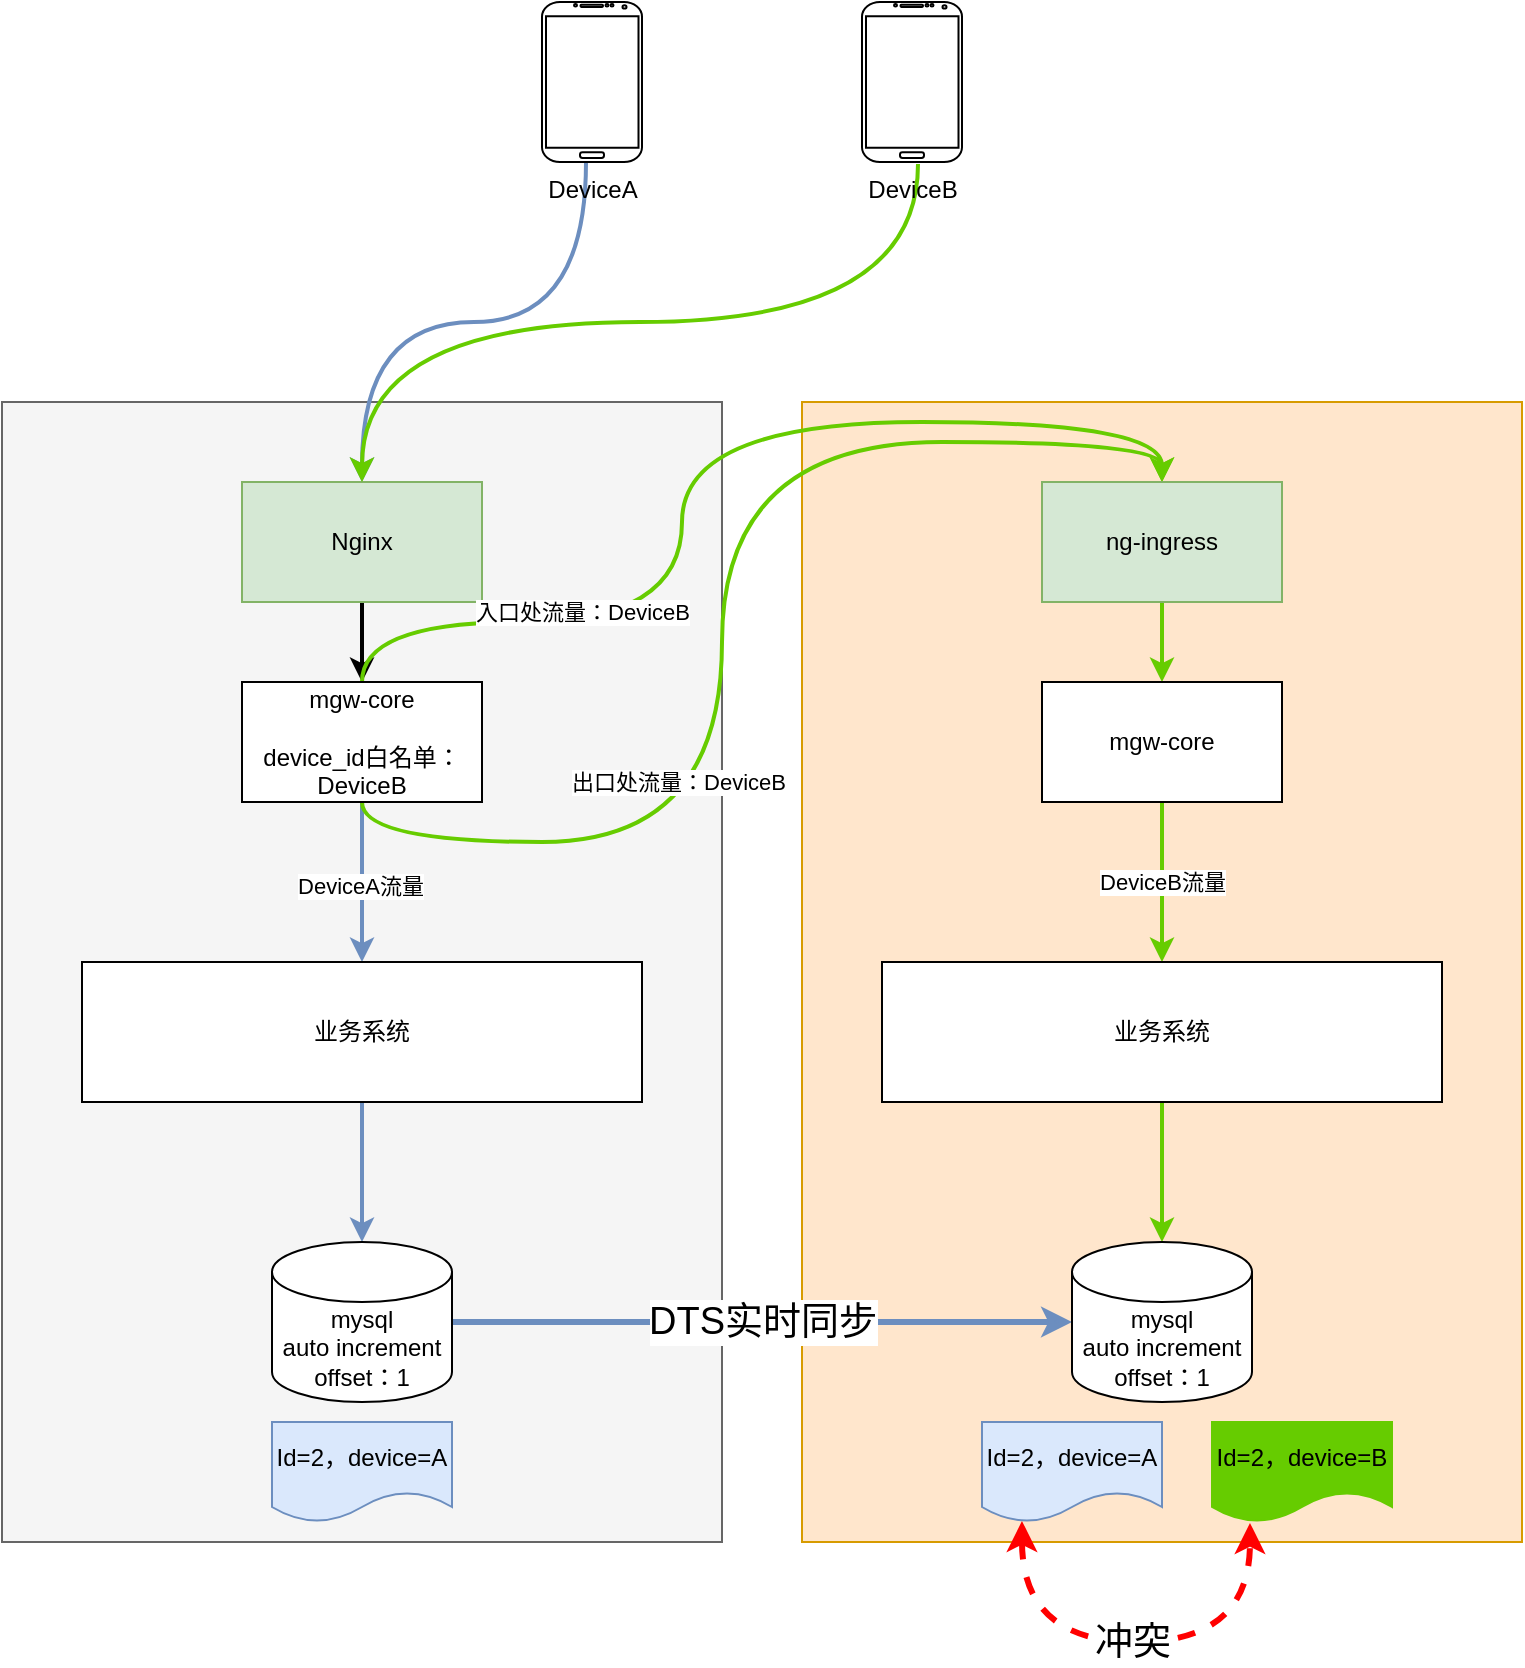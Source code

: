 <mxfile version="20.4.0" type="github">
  <diagram id="lAz8yVSIjvpGdNKhujee" name="第 1 页">
    <mxGraphModel dx="1298" dy="834" grid="1" gridSize="10" guides="1" tooltips="1" connect="1" arrows="1" fold="1" page="1" pageScale="1" pageWidth="827" pageHeight="1169" math="0" shadow="0">
      <root>
        <mxCell id="0" />
        <mxCell id="1" parent="0" />
        <mxCell id="6IT8jvheV-3be68Alm8Y-1" value="" style="rounded=0;whiteSpace=wrap;html=1;fillColor=#f5f5f5;fontColor=#333333;strokeColor=#666666;" vertex="1" parent="1">
          <mxGeometry x="40" y="240" width="360" height="570" as="geometry" />
        </mxCell>
        <mxCell id="6IT8jvheV-3be68Alm8Y-2" value="" style="rounded=0;whiteSpace=wrap;html=1;fillColor=#ffe6cc;strokeColor=#d79b00;" vertex="1" parent="1">
          <mxGeometry x="440" y="240" width="360" height="570" as="geometry" />
        </mxCell>
        <mxCell id="6IT8jvheV-3be68Alm8Y-9" style="edgeStyle=orthogonalEdgeStyle;curved=1;rounded=0;orthogonalLoop=1;jettySize=auto;html=1;entryX=0.5;entryY=0;entryDx=0;entryDy=0;exitX=0.44;exitY=1;exitDx=0;exitDy=0;exitPerimeter=0;fillColor=#dae8fc;strokeColor=#6c8ebf;strokeWidth=2;" edge="1" parent="1" source="6IT8jvheV-3be68Alm8Y-3" target="6IT8jvheV-3be68Alm8Y-5">
          <mxGeometry relative="1" as="geometry" />
        </mxCell>
        <mxCell id="6IT8jvheV-3be68Alm8Y-3" value="DeviceA" style="verticalLabelPosition=bottom;verticalAlign=top;html=1;shadow=0;dashed=0;strokeWidth=1;shape=mxgraph.android.phone2;strokeColor=#000000;" vertex="1" parent="1">
          <mxGeometry x="310" y="40" width="50" height="80" as="geometry" />
        </mxCell>
        <mxCell id="6IT8jvheV-3be68Alm8Y-10" style="edgeStyle=orthogonalEdgeStyle;curved=1;rounded=0;orthogonalLoop=1;jettySize=auto;html=1;entryX=0.5;entryY=0;entryDx=0;entryDy=0;strokeWidth=2;" edge="1" parent="1" source="6IT8jvheV-3be68Alm8Y-5" target="6IT8jvheV-3be68Alm8Y-6">
          <mxGeometry relative="1" as="geometry" />
        </mxCell>
        <mxCell id="6IT8jvheV-3be68Alm8Y-5" value="Nginx" style="rounded=0;whiteSpace=wrap;html=1;fillColor=#d5e8d4;strokeColor=#82b366;" vertex="1" parent="1">
          <mxGeometry x="160" y="280" width="120" height="60" as="geometry" />
        </mxCell>
        <mxCell id="6IT8jvheV-3be68Alm8Y-11" style="edgeStyle=orthogonalEdgeStyle;curved=1;rounded=0;orthogonalLoop=1;jettySize=auto;html=1;entryX=0.5;entryY=0;entryDx=0;entryDy=0;fillColor=#dae8fc;strokeColor=#6c8ebf;strokeWidth=2;" edge="1" parent="1" source="6IT8jvheV-3be68Alm8Y-6" target="6IT8jvheV-3be68Alm8Y-7">
          <mxGeometry relative="1" as="geometry" />
        </mxCell>
        <mxCell id="6IT8jvheV-3be68Alm8Y-20" value="DeviceA流量" style="edgeLabel;html=1;align=center;verticalAlign=middle;resizable=0;points=[];" vertex="1" connectable="0" parent="6IT8jvheV-3be68Alm8Y-11">
          <mxGeometry x="0.05" y="-1" relative="1" as="geometry">
            <mxPoint as="offset" />
          </mxGeometry>
        </mxCell>
        <mxCell id="6IT8jvheV-3be68Alm8Y-12" style="edgeStyle=orthogonalEdgeStyle;curved=1;rounded=0;orthogonalLoop=1;jettySize=auto;html=1;entryX=0.5;entryY=0;entryDx=0;entryDy=0;exitX=0.5;exitY=0;exitDx=0;exitDy=0;strokeColor=#66CC00;strokeWidth=2;" edge="1" parent="1" source="6IT8jvheV-3be68Alm8Y-6" target="6IT8jvheV-3be68Alm8Y-8">
          <mxGeometry relative="1" as="geometry">
            <Array as="points">
              <mxPoint x="220" y="350" />
              <mxPoint x="380" y="350" />
              <mxPoint x="380" y="250" />
              <mxPoint x="620" y="250" />
            </Array>
          </mxGeometry>
        </mxCell>
        <mxCell id="6IT8jvheV-3be68Alm8Y-15" value="入口处流量：DeviceB" style="edgeLabel;html=1;align=center;verticalAlign=middle;resizable=0;points=[];" vertex="1" connectable="0" parent="6IT8jvheV-3be68Alm8Y-12">
          <mxGeometry x="-0.5" y="6" relative="1" as="geometry">
            <mxPoint y="1" as="offset" />
          </mxGeometry>
        </mxCell>
        <mxCell id="6IT8jvheV-3be68Alm8Y-16" style="edgeStyle=orthogonalEdgeStyle;curved=1;rounded=0;orthogonalLoop=1;jettySize=auto;html=1;entryX=0.5;entryY=0;entryDx=0;entryDy=0;strokeColor=#66CC00;strokeWidth=2;exitX=0.5;exitY=1;exitDx=0;exitDy=0;" edge="1" parent="1" source="6IT8jvheV-3be68Alm8Y-6" target="6IT8jvheV-3be68Alm8Y-8">
          <mxGeometry relative="1" as="geometry">
            <Array as="points">
              <mxPoint x="220" y="460" />
              <mxPoint x="400" y="460" />
              <mxPoint x="400" y="260" />
              <mxPoint x="620" y="260" />
            </Array>
          </mxGeometry>
        </mxCell>
        <mxCell id="6IT8jvheV-3be68Alm8Y-17" value="出口处流量：DeviceB" style="edgeLabel;html=1;align=center;verticalAlign=middle;resizable=0;points=[];" vertex="1" connectable="0" parent="6IT8jvheV-3be68Alm8Y-16">
          <mxGeometry x="-0.28" y="22" relative="1" as="geometry">
            <mxPoint as="offset" />
          </mxGeometry>
        </mxCell>
        <mxCell id="6IT8jvheV-3be68Alm8Y-6" value="mgw-core&lt;br&gt;&lt;br&gt;device_id白名单：DeviceB" style="rounded=0;whiteSpace=wrap;html=1;" vertex="1" parent="1">
          <mxGeometry x="160" y="380" width="120" height="60" as="geometry" />
        </mxCell>
        <mxCell id="6IT8jvheV-3be68Alm8Y-26" style="edgeStyle=orthogonalEdgeStyle;curved=1;rounded=0;orthogonalLoop=1;jettySize=auto;html=1;entryX=0.5;entryY=0;entryDx=0;entryDy=0;entryPerimeter=0;strokeColor=#6c8ebf;strokeWidth=2;fillColor=#dae8fc;" edge="1" parent="1" source="6IT8jvheV-3be68Alm8Y-7" target="6IT8jvheV-3be68Alm8Y-24">
          <mxGeometry relative="1" as="geometry" />
        </mxCell>
        <mxCell id="6IT8jvheV-3be68Alm8Y-7" value="业务系统" style="rounded=0;whiteSpace=wrap;html=1;" vertex="1" parent="1">
          <mxGeometry x="80" y="520" width="280" height="70" as="geometry" />
        </mxCell>
        <mxCell id="6IT8jvheV-3be68Alm8Y-14" style="edgeStyle=orthogonalEdgeStyle;curved=1;rounded=0;orthogonalLoop=1;jettySize=auto;html=1;entryX=0.5;entryY=0;entryDx=0;entryDy=0;strokeColor=#66CC00;strokeWidth=2;" edge="1" parent="1" source="6IT8jvheV-3be68Alm8Y-8" target="6IT8jvheV-3be68Alm8Y-13">
          <mxGeometry relative="1" as="geometry" />
        </mxCell>
        <mxCell id="6IT8jvheV-3be68Alm8Y-8" value="ng-ingress" style="rounded=0;whiteSpace=wrap;html=1;fillColor=#d5e8d4;strokeColor=#82b366;" vertex="1" parent="1">
          <mxGeometry x="560" y="280" width="120" height="60" as="geometry" />
        </mxCell>
        <mxCell id="6IT8jvheV-3be68Alm8Y-22" style="edgeStyle=orthogonalEdgeStyle;curved=1;rounded=0;orthogonalLoop=1;jettySize=auto;html=1;entryX=0.5;entryY=0;entryDx=0;entryDy=0;strokeColor=#66CC00;strokeWidth=2;" edge="1" parent="1" source="6IT8jvheV-3be68Alm8Y-13" target="6IT8jvheV-3be68Alm8Y-18">
          <mxGeometry relative="1" as="geometry" />
        </mxCell>
        <mxCell id="6IT8jvheV-3be68Alm8Y-23" value="DeviceB流量" style="edgeLabel;html=1;align=center;verticalAlign=middle;resizable=0;points=[];" vertex="1" connectable="0" parent="6IT8jvheV-3be68Alm8Y-22">
          <mxGeometry x="-0.15" y="3" relative="1" as="geometry">
            <mxPoint x="-3" y="6" as="offset" />
          </mxGeometry>
        </mxCell>
        <mxCell id="6IT8jvheV-3be68Alm8Y-13" value="mgw-core" style="rounded=0;whiteSpace=wrap;html=1;" vertex="1" parent="1">
          <mxGeometry x="560" y="380" width="120" height="60" as="geometry" />
        </mxCell>
        <mxCell id="6IT8jvheV-3be68Alm8Y-27" style="edgeStyle=orthogonalEdgeStyle;curved=1;rounded=0;orthogonalLoop=1;jettySize=auto;html=1;entryX=0.5;entryY=0;entryDx=0;entryDy=0;entryPerimeter=0;strokeColor=#66CC00;strokeWidth=2;" edge="1" parent="1" source="6IT8jvheV-3be68Alm8Y-18" target="6IT8jvheV-3be68Alm8Y-25">
          <mxGeometry relative="1" as="geometry" />
        </mxCell>
        <mxCell id="6IT8jvheV-3be68Alm8Y-18" value="业务系统" style="rounded=0;whiteSpace=wrap;html=1;" vertex="1" parent="1">
          <mxGeometry x="480" y="520" width="280" height="70" as="geometry" />
        </mxCell>
        <mxCell id="6IT8jvheV-3be68Alm8Y-21" style="edgeStyle=orthogonalEdgeStyle;curved=1;rounded=0;orthogonalLoop=1;jettySize=auto;html=1;entryX=0.5;entryY=0;entryDx=0;entryDy=0;strokeColor=#66CC00;strokeWidth=2;exitX=0.56;exitY=1.013;exitDx=0;exitDy=0;exitPerimeter=0;fillColor=#d5e8d4;" edge="1" parent="1" source="6IT8jvheV-3be68Alm8Y-19" target="6IT8jvheV-3be68Alm8Y-5">
          <mxGeometry relative="1" as="geometry" />
        </mxCell>
        <mxCell id="6IT8jvheV-3be68Alm8Y-19" value="DeviceB" style="verticalLabelPosition=bottom;verticalAlign=top;html=1;shadow=0;dashed=0;strokeWidth=1;shape=mxgraph.android.phone2;strokeColor=#000000;" vertex="1" parent="1">
          <mxGeometry x="470" y="40" width="50" height="80" as="geometry" />
        </mxCell>
        <mxCell id="6IT8jvheV-3be68Alm8Y-32" style="edgeStyle=orthogonalEdgeStyle;curved=1;rounded=0;orthogonalLoop=1;jettySize=auto;html=1;entryX=0;entryY=0.5;entryDx=0;entryDy=0;entryPerimeter=0;strokeColor=#6c8ebf;strokeWidth=3;fontSize=19;fontColor=#FF0000;startArrow=none;startFill=0;fillColor=#dae8fc;" edge="1" parent="1" source="6IT8jvheV-3be68Alm8Y-24" target="6IT8jvheV-3be68Alm8Y-25">
          <mxGeometry relative="1" as="geometry" />
        </mxCell>
        <mxCell id="6IT8jvheV-3be68Alm8Y-33" value="DTS实时同步" style="edgeLabel;html=1;align=center;verticalAlign=middle;resizable=0;points=[];fontSize=19;fontColor=#000000;" vertex="1" connectable="0" parent="6IT8jvheV-3be68Alm8Y-32">
          <mxGeometry x="-0.168" y="-2" relative="1" as="geometry">
            <mxPoint x="26" y="-2" as="offset" />
          </mxGeometry>
        </mxCell>
        <mxCell id="6IT8jvheV-3be68Alm8Y-24" value="mysql&lt;br&gt;auto increment&lt;br&gt;offset：1" style="shape=cylinder3;whiteSpace=wrap;html=1;boundedLbl=1;backgroundOutline=1;size=15;" vertex="1" parent="1">
          <mxGeometry x="175" y="660" width="90" height="80" as="geometry" />
        </mxCell>
        <mxCell id="6IT8jvheV-3be68Alm8Y-25" value="mysql&lt;br&gt;auto increment&lt;br&gt;offset：1" style="shape=cylinder3;whiteSpace=wrap;html=1;boundedLbl=1;backgroundOutline=1;size=15;" vertex="1" parent="1">
          <mxGeometry x="575" y="660" width="90" height="80" as="geometry" />
        </mxCell>
        <mxCell id="6IT8jvheV-3be68Alm8Y-28" value="Id=2，device=A" style="shape=document;whiteSpace=wrap;html=1;boundedLbl=1;fillColor=#dae8fc;strokeColor=#6c8ebf;" vertex="1" parent="1">
          <mxGeometry x="175" y="750" width="90" height="50" as="geometry" />
        </mxCell>
        <mxCell id="6IT8jvheV-3be68Alm8Y-35" style="edgeStyle=orthogonalEdgeStyle;curved=1;rounded=0;orthogonalLoop=1;jettySize=auto;html=1;entryX=0.211;entryY=1.01;entryDx=0;entryDy=0;entryPerimeter=0;strokeColor=#FF0000;strokeWidth=3;fontSize=19;fontColor=#A9C4EB;startArrow=classic;startFill=1;exitX=0.222;exitY=0.99;exitDx=0;exitDy=0;exitPerimeter=0;dashed=1;" edge="1" parent="1" source="6IT8jvheV-3be68Alm8Y-29" target="6IT8jvheV-3be68Alm8Y-34">
          <mxGeometry relative="1" as="geometry">
            <Array as="points">
              <mxPoint x="550" y="860" />
              <mxPoint x="664" y="860" />
            </Array>
          </mxGeometry>
        </mxCell>
        <mxCell id="6IT8jvheV-3be68Alm8Y-36" value="冲突" style="edgeLabel;html=1;align=center;verticalAlign=middle;resizable=0;points=[];fontSize=19;fontColor=#000000;" vertex="1" connectable="0" parent="6IT8jvheV-3be68Alm8Y-35">
          <mxGeometry x="-0.021" y="1" relative="1" as="geometry">
            <mxPoint x="1" y="1" as="offset" />
          </mxGeometry>
        </mxCell>
        <mxCell id="6IT8jvheV-3be68Alm8Y-29" value="Id=2，device=A" style="shape=document;whiteSpace=wrap;html=1;boundedLbl=1;fillColor=#dae8fc;strokeColor=#6c8ebf;" vertex="1" parent="1">
          <mxGeometry x="530" y="750" width="90" height="50" as="geometry" />
        </mxCell>
        <mxCell id="6IT8jvheV-3be68Alm8Y-34" value="Id=2，device=B" style="shape=document;whiteSpace=wrap;html=1;boundedLbl=1;strokeColor=#66CC00;fillColor=#66CC00;" vertex="1" parent="1">
          <mxGeometry x="645" y="750" width="90" height="50" as="geometry" />
        </mxCell>
      </root>
    </mxGraphModel>
  </diagram>
</mxfile>
